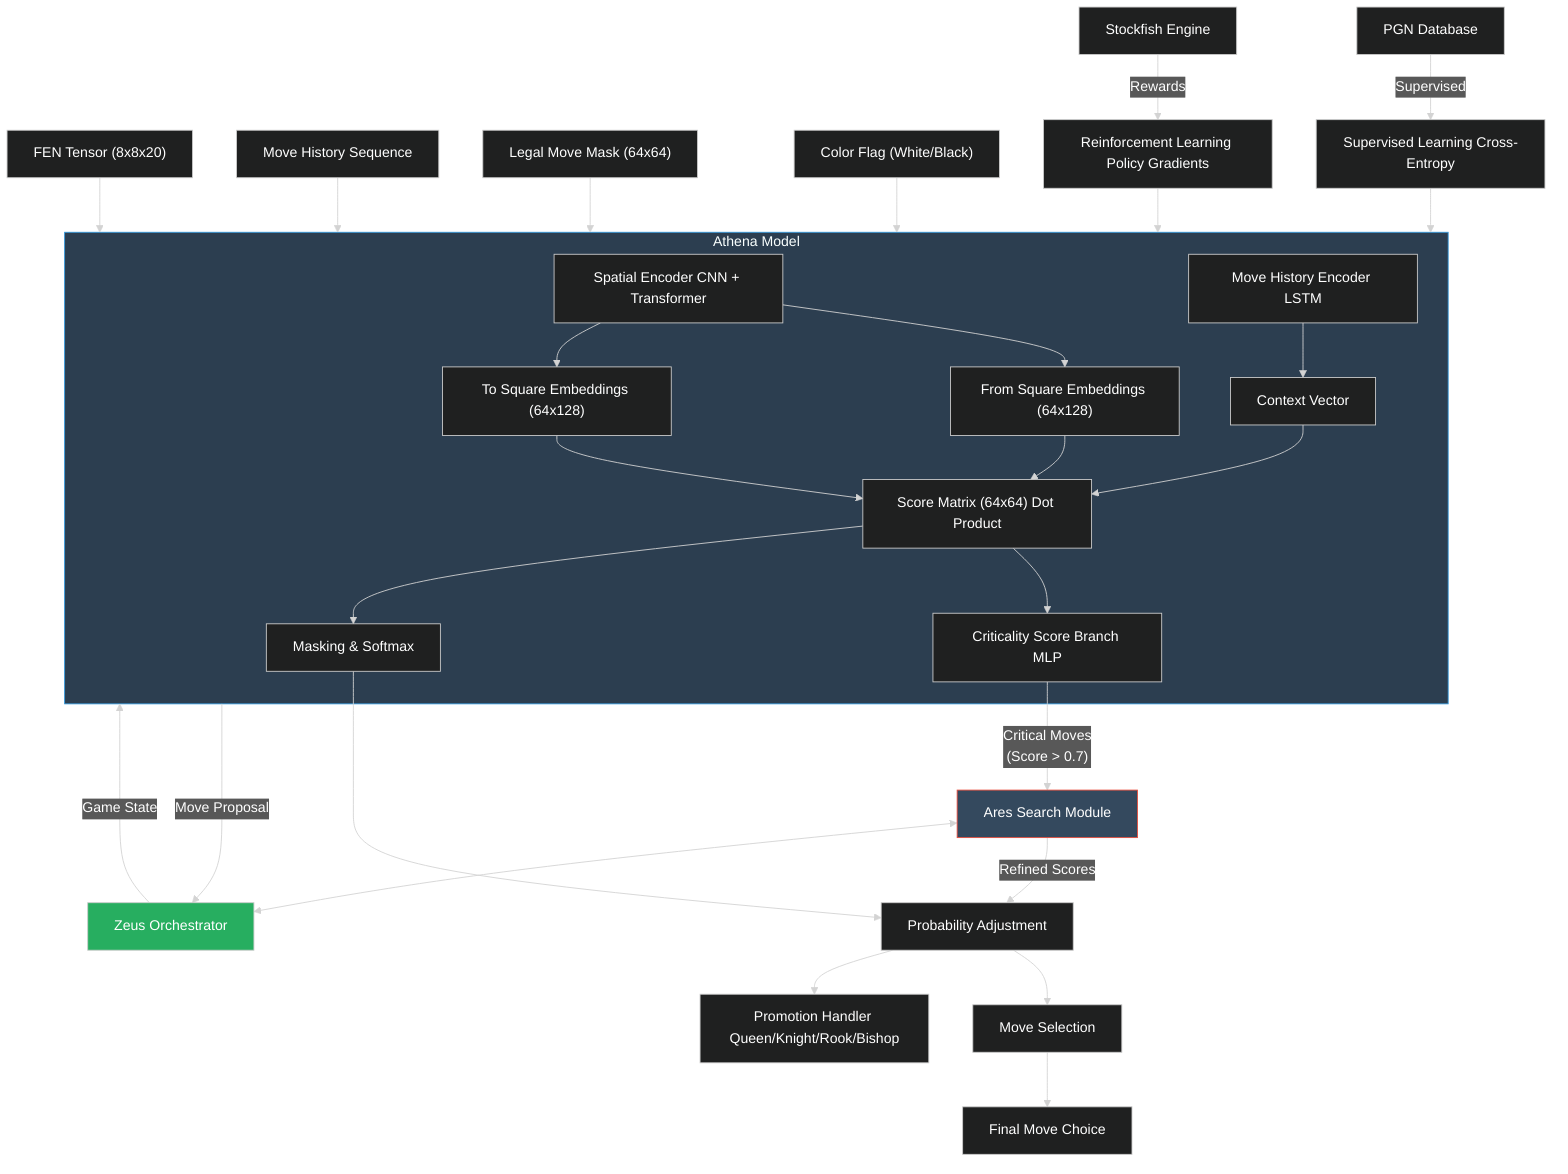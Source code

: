 %%{init: {'theme': 'dark', 'themeVariables': { 'textColor': '#FFF' }}}%%
graph TD
    %% Inputs
    FEN["FEN Tensor (8x8x20)"] --> Athena
    MoveHistory["Move History Sequence"] --> Athena
    LegalMask["Legal Move Mask (64x64)"] --> Athena
    Color["Color Flag (White/Black)"] --> Athena

    %% Athena Core Processing
    subgraph Athena[Athena Model]
        direction TB
        Encoder[Spatial Encoder CNN + Transformer] --> FromEmbed["From Square Embeddings (64x128)"]
        Encoder --> ToEmbed["To Square Embeddings (64x128)"]
        MoveHistEnc[Move History Encoder LSTM] --> Context[Context Vector]
        
        FromEmbed --> ScoreMatrix["Score Matrix (64x64) Dot Product"]
        ToEmbed --> ScoreMatrix
        Context --> ScoreMatrix
        
        ScoreMatrix --> Criticality[Criticality Score Branch MLP]
        ScoreMatrix --> Masking[Masking & Softmax]
    end

    %% Ares Interaction
    Criticality -- Critical Moves\n(Score > 0.7)--> Ares[Ares Search Module]
    Ares -->|Refined Scores| Adjust[Probability Adjustment]
    Masking --> Adjust

    %% Output
    Adjust --> MoveSel[Move Selection]
    Adjust --> Promotion[Promotion Handler Queen/Knight/Rook/Bishop]
    MoveSel --> FinalMove[Final Move Choice]

    %% Training
    PGN[PGN Database] -->|Supervised| SL[Supervised Learning Cross-Entropy]
    Stockfish[Stockfish Engine] -->|Rewards| RL[Reinforcement Learning Policy Gradients]
    SL --> Athena
    RL --> Athena

    %% System Context
    Zeus[Zeus Orchestrator] -->|Game State| Athena
    Athena -->|Move Proposal| Zeus
    Ares <--> Zeus
    
    style Athena fill:#2c3e50,stroke:#3498db
    style Ares fill:#34495e,stroke:#e74c3c
    style Zeus fill:#27ae60,stroke:#2ecc71x